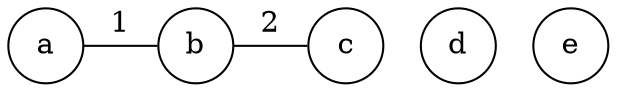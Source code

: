 graph
{
    node[shape=circle];
    a -- b[label="1"];
    b -- c[label="2"];
    d;
    e;
    {rank=same rankdir=LR a b c d e}
}
